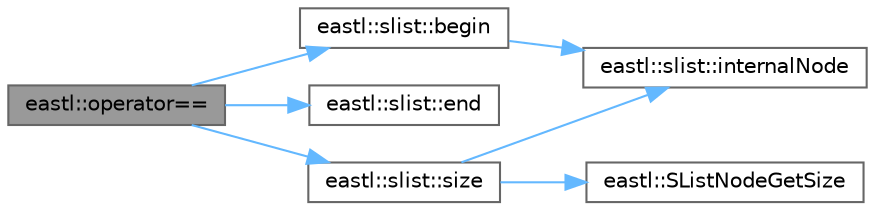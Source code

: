 digraph "eastl::operator=="
{
 // LATEX_PDF_SIZE
  bgcolor="transparent";
  edge [fontname=Helvetica,fontsize=10,labelfontname=Helvetica,labelfontsize=10];
  node [fontname=Helvetica,fontsize=10,shape=box,height=0.2,width=0.4];
  rankdir="LR";
  Node1 [id="Node000001",label="eastl::operator==",height=0.2,width=0.4,color="gray40", fillcolor="grey60", style="filled", fontcolor="black",tooltip=" "];
  Node1 -> Node2 [id="edge1_Node000001_Node000002",color="steelblue1",style="solid",tooltip=" "];
  Node2 [id="Node000002",label="eastl::slist::begin",height=0.2,width=0.4,color="grey40", fillcolor="white", style="filled",URL="$classeastl_1_1slist.html#a584b048397c9aead59bea013982ade9c",tooltip=" "];
  Node2 -> Node3 [id="edge2_Node000002_Node000003",color="steelblue1",style="solid",tooltip=" "];
  Node3 [id="Node000003",label="eastl::slist::internalNode",height=0.2,width=0.4,color="grey40", fillcolor="white", style="filled",URL="$classeastl_1_1slist.html#a395f3e3b8d341626588269b43d381f42",tooltip=" "];
  Node1 -> Node4 [id="edge3_Node000001_Node000004",color="steelblue1",style="solid",tooltip=" "];
  Node4 [id="Node000004",label="eastl::slist::end",height=0.2,width=0.4,color="grey40", fillcolor="white", style="filled",URL="$classeastl_1_1slist.html#a5fdfd452e521d8de69f4b3f052b43f35",tooltip=" "];
  Node1 -> Node5 [id="edge4_Node000001_Node000005",color="steelblue1",style="solid",tooltip=" "];
  Node5 [id="Node000005",label="eastl::slist::size",height=0.2,width=0.4,color="grey40", fillcolor="white", style="filled",URL="$classeastl_1_1slist.html#aeb97f0095bef0b275494fefe69ed0289",tooltip=" "];
  Node5 -> Node3 [id="edge5_Node000005_Node000003",color="steelblue1",style="solid",tooltip=" "];
  Node5 -> Node6 [id="edge6_Node000005_Node000006",color="steelblue1",style="solid",tooltip=" "];
  Node6 [id="Node000006",label="eastl::SListNodeGetSize",height=0.2,width=0.4,color="grey40", fillcolor="white", style="filled",URL="$namespaceeastl.html#a8dc5440665feadbe40c247eb6ca1b1e4",tooltip=" "];
}
